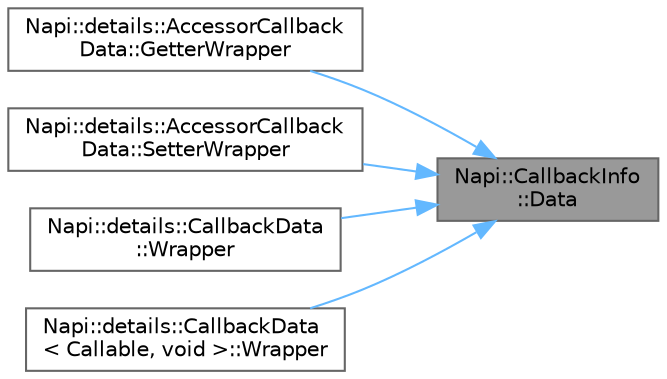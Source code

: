 digraph "Napi::CallbackInfo::Data"
{
 // LATEX_PDF_SIZE
  bgcolor="transparent";
  edge [fontname=Helvetica,fontsize=10,labelfontname=Helvetica,labelfontsize=10];
  node [fontname=Helvetica,fontsize=10,shape=box,height=0.2,width=0.4];
  rankdir="RL";
  Node1 [id="Node000001",label="Napi::CallbackInfo\l::Data",height=0.2,width=0.4,color="gray40", fillcolor="grey60", style="filled", fontcolor="black",tooltip=" "];
  Node1 -> Node2 [id="edge1_Node000001_Node000002",dir="back",color="steelblue1",style="solid",tooltip=" "];
  Node2 [id="Node000002",label="Napi::details::AccessorCallback\lData::GetterWrapper",height=0.2,width=0.4,color="grey40", fillcolor="white", style="filled",URL="$struct_napi_1_1details_1_1_accessor_callback_data.html#a9c458da2e6d91bc45f401cb51e729a94",tooltip=" "];
  Node1 -> Node3 [id="edge2_Node000001_Node000003",dir="back",color="steelblue1",style="solid",tooltip=" "];
  Node3 [id="Node000003",label="Napi::details::AccessorCallback\lData::SetterWrapper",height=0.2,width=0.4,color="grey40", fillcolor="white", style="filled",URL="$struct_napi_1_1details_1_1_accessor_callback_data.html#a4f8975b6d64f2efe8286b366f957a7e0",tooltip=" "];
  Node1 -> Node4 [id="edge3_Node000001_Node000004",dir="back",color="steelblue1",style="solid",tooltip=" "];
  Node4 [id="Node000004",label="Napi::details::CallbackData\l::Wrapper",height=0.2,width=0.4,color="grey40", fillcolor="white", style="filled",URL="$struct_napi_1_1details_1_1_callback_data.html#ad7332514e19ec3fa73e57f84f61f2c1c",tooltip=" "];
  Node1 -> Node5 [id="edge4_Node000001_Node000005",dir="back",color="steelblue1",style="solid",tooltip=" "];
  Node5 [id="Node000005",label="Napi::details::CallbackData\l\< Callable, void \>::Wrapper",height=0.2,width=0.4,color="grey40", fillcolor="white", style="filled",URL="$struct_napi_1_1details_1_1_callback_data_3_01_callable_00_01void_01_4.html#a1d1db05933ca2878b346ca72d54c8f0c",tooltip=" "];
}

